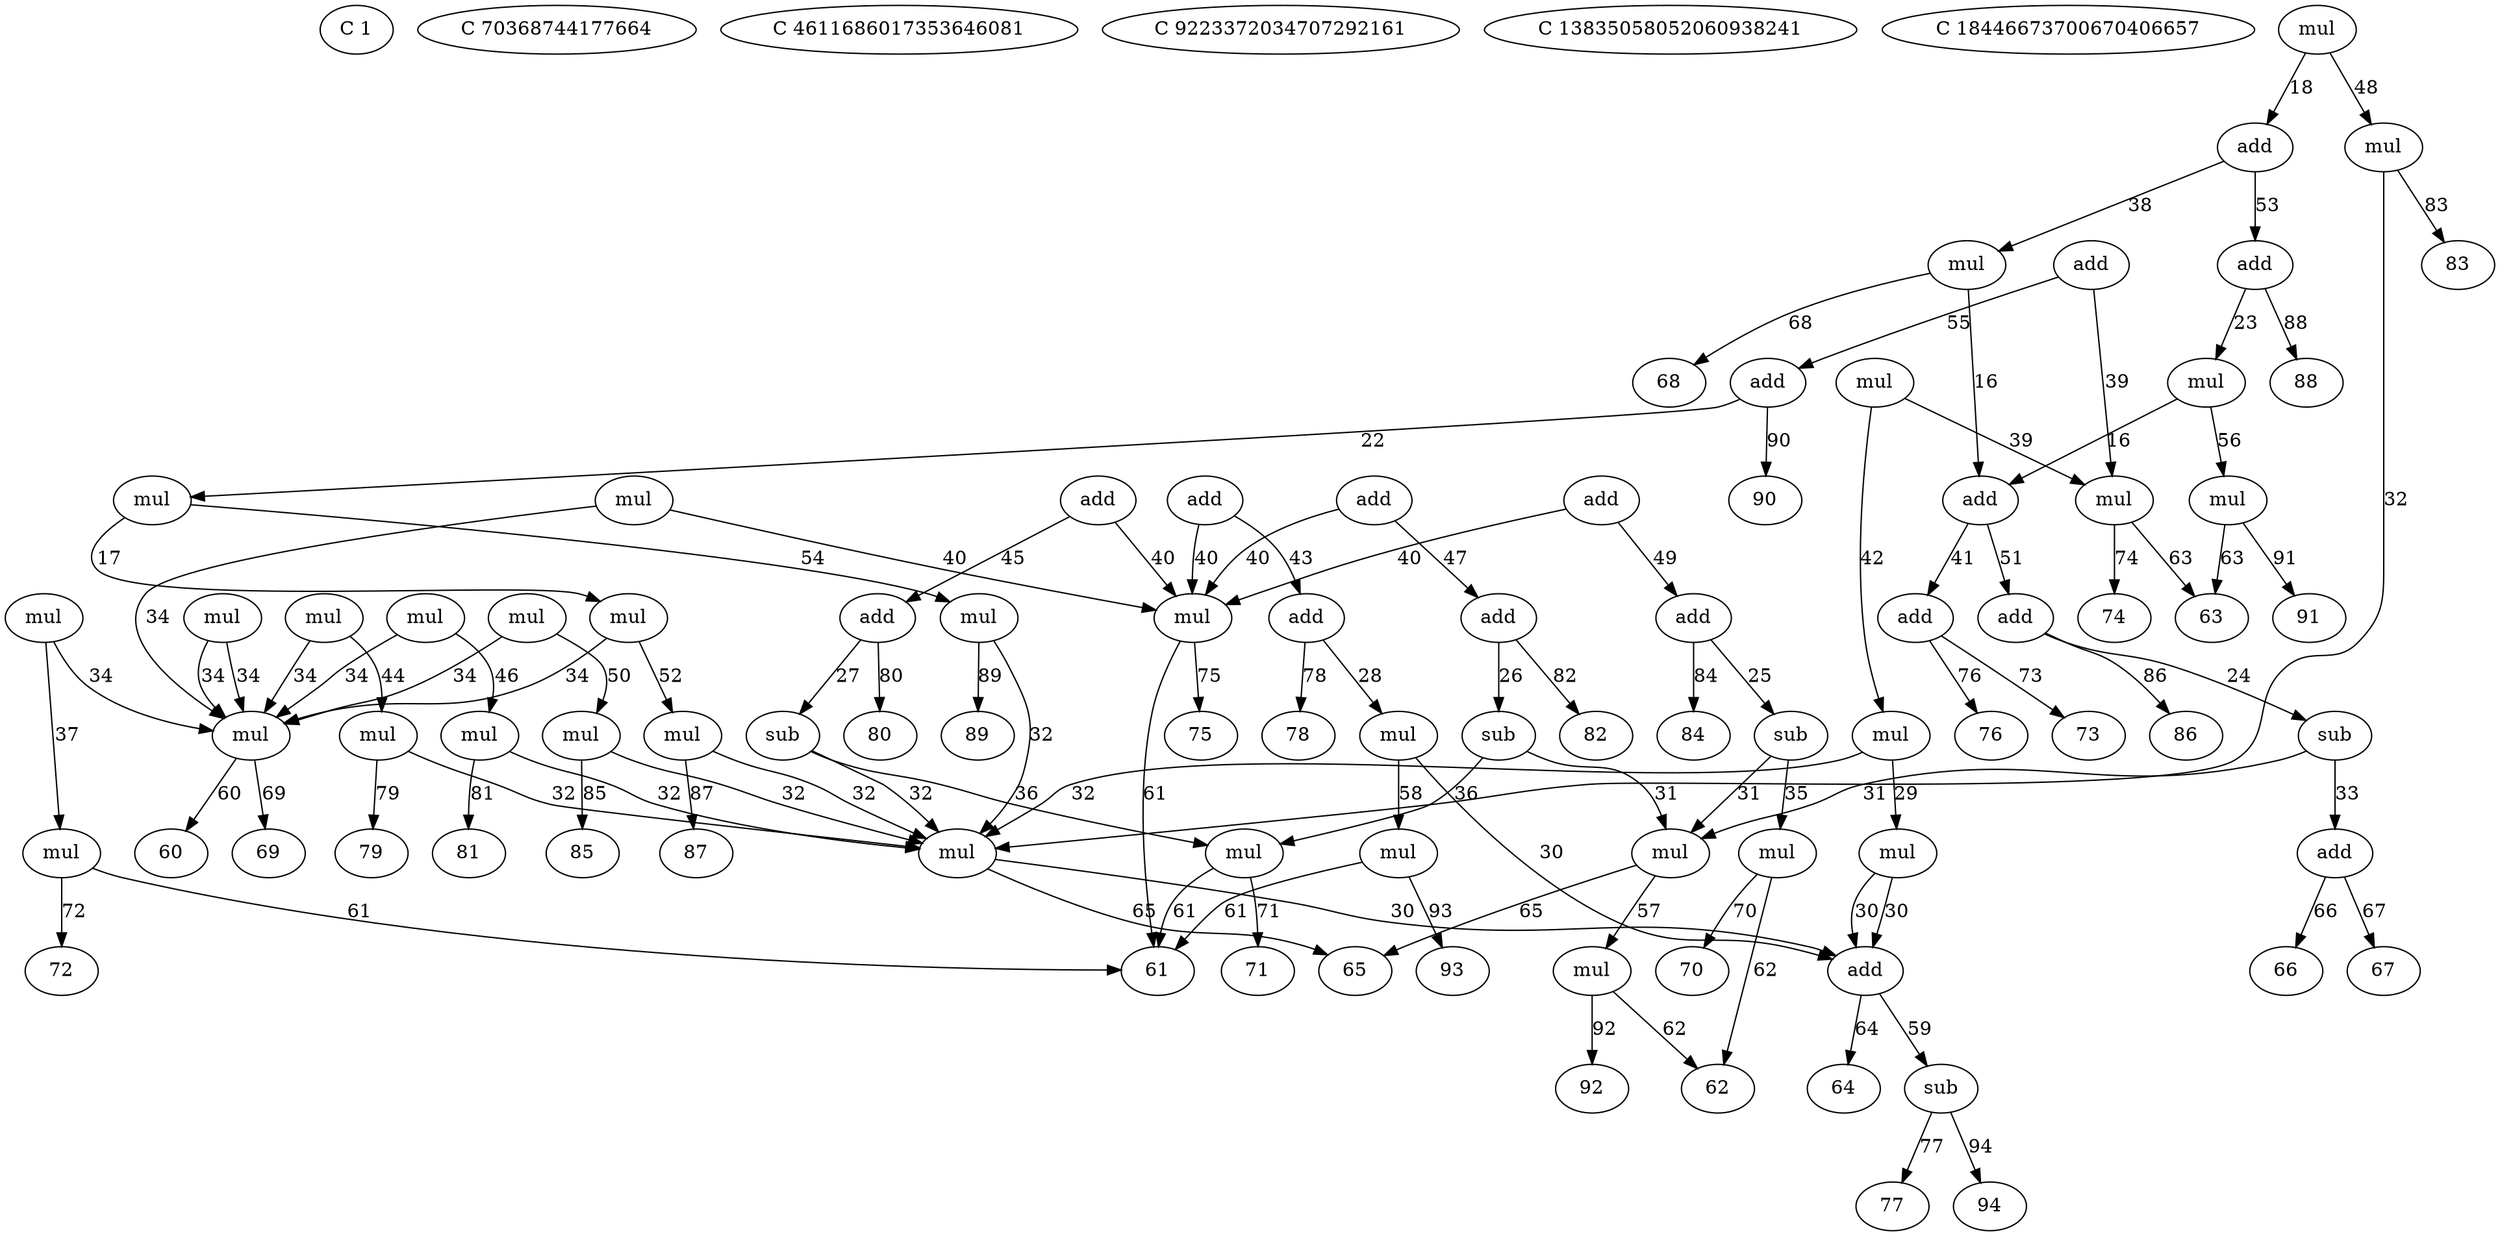 digraph G {
0 [label="C 1"]
1 [label="C 70368744177664"]
2 [label="C 4611686017353646081"]
3 [label="C 9223372034707292161"]
4 [label="C 13835058052060938241"]
5 [label="C 18446673700670406657"]
6 [label="mul"]
6 -> 34 [label="34"]
6 -> 34 [label="34"]
7 [label="mul"]
7 -> 34 [label="34"]
7 -> 40 [label="40"]
8 [label="add"]
8 -> 40 [label="40"]
8 -> 43 [label="43"]
9 [label="mul"]
9 -> 34 [label="34"]
9 -> 44 [label="44"]
10 [label="add"]
10 -> 40 [label="40"]
10 -> 45 [label="45"]
11 [label="mul"]
11 -> 34 [label="34"]
11 -> 46 [label="46"]
12 [label="add"]
12 -> 40 [label="40"]
12 -> 47 [label="47"]
13 [label="mul"]
13 -> 34 [label="34"]
13 -> 37 [label="37"]
14 [label="add"]
14 -> 40 [label="40"]
14 -> 49 [label="49"]
15 [label="mul"]
15 -> 34 [label="34"]
15 -> 50 [label="50"]
16 [label="add"]
16 -> 41 [label="41"]
16 -> 51 [label="51"]
17 [label="mul"]
17 -> 34 [label="34"]
17 -> 52 [label="52"]
18 [label="add"]
18 -> 38 [label="38"]
18 -> 53 [label="53"]
19 [label="mul"]
19 -> 39 [label="39"]
19 -> 42 [label="42"]
20 [label="add"]
20 -> 39 [label="39"]
20 -> 55 [label="55"]
21 [label="mul"]
21 -> 18 [label="18"]
21 -> 48 [label="48"]
22 [label="mul"]
22 -> 17 [label="17"]
22 -> 54 [label="54"]
23 [label="mul"]
23 -> 16 [label="16"]
23 -> 56 [label="56"]
24 [label="sub"]
24 -> 31 [label="31"]
24 -> 33 [label="33"]
25 [label="sub"]
25 -> 31 [label="31"]
25 -> 35 [label="35"]
26 [label="sub"]
26 -> 31 [label="31"]
26 -> 36 [label="36"]
27 [label="sub"]
27 -> 32 [label="32"]
27 -> 36 [label="36"]
28 [label="mul"]
28 -> 30 [label="30"]
28 -> 58 [label="58"]
29 [label="mul"]
29 -> 30 [label="30"]
29 -> 30 [label="30"]
30 [label="add"]
30 -> 59 [label="59"]
30 -> 64 [label="64"]
31 [label="mul"]
31 -> 57 [label="57"]
31 -> 65 [label="65"]
32 [label="mul"]
32 -> 30 [label="30"]
32 -> 65 [label="65"]
33 [label="add"]
33 -> 66 [label="66"]
33 -> 67 [label="67"]
34 [label="mul"]
34 -> 60 [label="60"]
34 -> 69 [label="69"]
35 [label="mul"]
35 -> 62 [label="62"]
35 -> 70 [label="70"]
36 [label="mul"]
36 -> 61 [label="61"]
36 -> 71 [label="71"]
37 [label="mul"]
37 -> 61 [label="61"]
37 -> 72 [label="72"]
38 [label="mul"]
38 -> 16 [label="16"]
38 -> 68 [label="68"]
39 [label="mul"]
39 -> 63 [label="63"]
39 -> 74 [label="74"]
40 [label="mul"]
40 -> 61 [label="61"]
40 -> 75 [label="75"]
41 [label="add"]
41 -> 73 [label="73"]
41 -> 76 [label="76"]
42 [label="mul"]
42 -> 29 [label="29"]
42 -> 32 [label="32"]
43 [label="add"]
43 -> 28 [label="28"]
43 -> 78 [label="78"]
44 [label="mul"]
44 -> 32 [label="32"]
44 -> 79 [label="79"]
45 [label="add"]
45 -> 27 [label="27"]
45 -> 80 [label="80"]
46 [label="mul"]
46 -> 32 [label="32"]
46 -> 81 [label="81"]
47 [label="add"]
47 -> 26 [label="26"]
47 -> 82 [label="82"]
48 [label="mul"]
48 -> 32 [label="32"]
48 -> 83 [label="83"]
49 [label="add"]
49 -> 25 [label="25"]
49 -> 84 [label="84"]
50 [label="mul"]
50 -> 32 [label="32"]
50 -> 85 [label="85"]
51 [label="add"]
51 -> 24 [label="24"]
51 -> 86 [label="86"]
52 [label="mul"]
52 -> 32 [label="32"]
52 -> 87 [label="87"]
53 [label="add"]
53 -> 23 [label="23"]
53 -> 88 [label="88"]
54 [label="mul"]
54 -> 32 [label="32"]
54 -> 89 [label="89"]
55 [label="add"]
55 -> 22 [label="22"]
55 -> 90 [label="90"]
56 [label="mul"]
56 -> 63 [label="63"]
56 -> 91 [label="91"]
57 [label="mul"]
57 -> 62 [label="62"]
57 -> 92 [label="92"]
58 [label="mul"]
58 -> 61 [label="61"]
58 -> 93 [label="93"]
59 [label="sub"]
59 -> 77 [label="77"]
59 -> 94 [label="94"]
}
